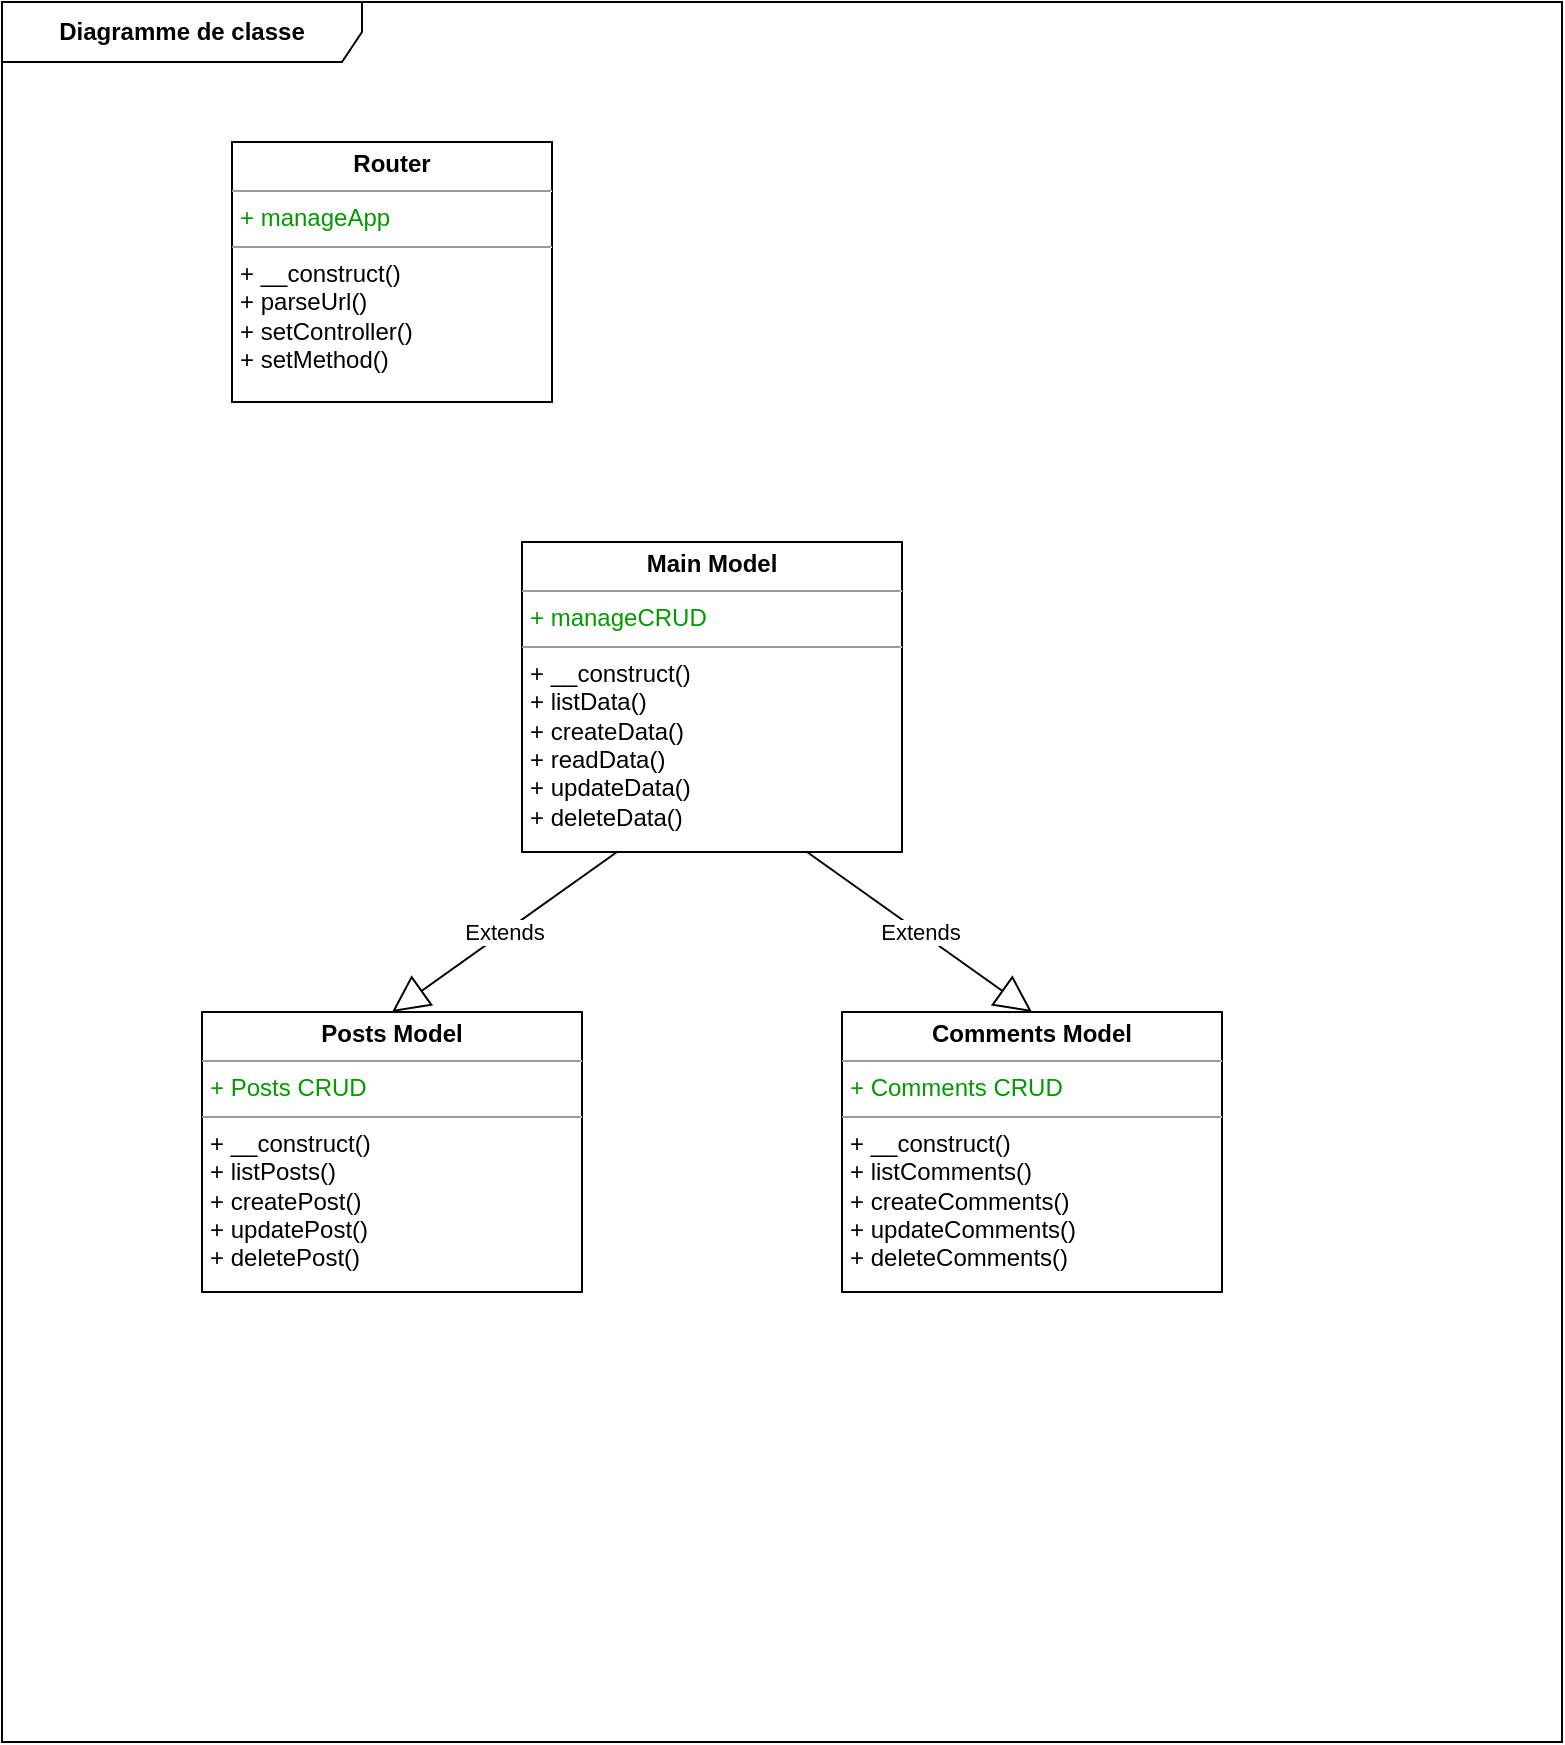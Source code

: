 <mxfile version="12.2.6" type="device" pages="1"><diagram id="9ELFi3UMj3ESAsOPAKhH" name="Page-1"><mxGraphModel dx="1622" dy="832" grid="1" gridSize="10" guides="1" tooltips="1" connect="1" arrows="1" fold="1" page="1" pageScale="1" pageWidth="1169" pageHeight="827" math="0" shadow="0"><root><mxCell id="0"/><mxCell id="1" parent="0"/><mxCell id="PXg32lniTtxshBdHqMcC-1" value="&lt;b&gt;Diagramme de classe&lt;/b&gt;" style="shape=umlFrame;whiteSpace=wrap;html=1;width=180;height=30;fillColor=#FFFFFF;swimlaneFillColor=#ffffff;" vertex="1" parent="1"><mxGeometry x="60" y="50" width="780" height="870" as="geometry"/></mxCell><mxCell id="PXg32lniTtxshBdHqMcC-2" value="&lt;p style=&quot;margin: 0px ; margin-top: 4px ; text-align: center&quot;&gt;&lt;b&gt;Router&lt;/b&gt;&lt;/p&gt;&lt;hr size=&quot;1&quot;&gt;&lt;p style=&quot;margin: 0px ; margin-left: 4px&quot;&gt;&lt;font color=&quot;#009900&quot;&gt;+ manageApp&lt;br&gt;&lt;/font&gt;&lt;/p&gt;&lt;hr size=&quot;1&quot;&gt;&lt;p style=&quot;margin: 0px ; margin-left: 4px&quot;&gt;+ __construct()&lt;/p&gt;&lt;p style=&quot;margin: 0px ; margin-left: 4px&quot;&gt;+ parseUrl()&lt;/p&gt;&lt;p style=&quot;margin: 0px ; margin-left: 4px&quot;&gt;+ setController()&lt;/p&gt;&lt;p style=&quot;margin: 0px ; margin-left: 4px&quot;&gt;+ setMethod()&lt;/p&gt;&amp;nbsp;" style="verticalAlign=top;align=left;overflow=fill;fontSize=12;fontFamily=Helvetica;html=1;strokeColor=#000000;fillColor=#FFFFFF;gradientColor=none;gradientDirection=north;" vertex="1" parent="1"><mxGeometry x="175" y="120" width="160" height="130" as="geometry"/></mxCell><mxCell id="PXg32lniTtxshBdHqMcC-3" value="&lt;p style=&quot;margin: 0px ; margin-top: 4px ; text-align: center&quot;&gt;&lt;b&gt;Main Model&lt;/b&gt;&lt;/p&gt;&lt;hr size=&quot;1&quot;&gt;&lt;p style=&quot;margin: 0px ; margin-left: 4px&quot;&gt;&lt;font color=&quot;#009900&quot;&gt;+ manageCRUD&lt;br&gt;&lt;/font&gt;&lt;/p&gt;&lt;hr size=&quot;1&quot;&gt;&lt;p style=&quot;margin: 0px ; margin-left: 4px&quot;&gt;&lt;span&gt;+ __construct()&lt;/span&gt;&lt;br&gt;&lt;/p&gt;&lt;p style=&quot;margin: 0px ; margin-left: 4px&quot;&gt;+ listData()&lt;/p&gt;&lt;p style=&quot;margin: 0px ; margin-left: 4px&quot;&gt;+&amp;nbsp;createData()&lt;/p&gt;&lt;p style=&quot;margin: 0px ; margin-left: 4px&quot;&gt;+&amp;nbsp;readData()&lt;/p&gt;&lt;p style=&quot;margin: 0px ; margin-left: 4px&quot;&gt;+&amp;nbsp;updateData()&lt;/p&gt;&lt;p style=&quot;margin: 0px ; margin-left: 4px&quot;&gt;+&amp;nbsp;deleteData()&lt;/p&gt;&lt;p style=&quot;margin: 0px ; margin-left: 4px&quot;&gt;&lt;font color=&quot;#007FFF&quot;&gt;&lt;/font&gt;&lt;br&gt;&lt;/p&gt;&amp;nbsp;" style="verticalAlign=top;align=left;overflow=fill;fontSize=12;fontFamily=Helvetica;html=1;strokeColor=#000000;fillColor=#FFFFFF;" vertex="1" parent="1"><mxGeometry x="320" y="320" width="190" height="155" as="geometry"/></mxCell><mxCell id="PXg32lniTtxshBdHqMcC-34" value="Extends" style="endArrow=block;endSize=16;endFill=0;html=1;exitX=0.25;exitY=1;exitDx=0;exitDy=0;entryX=0.5;entryY=0;entryDx=0;entryDy=0;" edge="1" parent="1" source="PXg32lniTtxshBdHqMcC-3" target="PXg32lniTtxshBdHqMcC-35"><mxGeometry width="160" relative="1" as="geometry"><mxPoint x="268" y="460" as="sourcePoint"/><mxPoint x="428" y="460" as="targetPoint"/></mxGeometry></mxCell><mxCell id="PXg32lniTtxshBdHqMcC-35" value="&lt;p style=&quot;margin: 0px ; margin-top: 4px ; text-align: center&quot;&gt;&lt;b&gt;Posts Model&lt;/b&gt;&lt;/p&gt;&lt;hr size=&quot;1&quot;&gt;&lt;p style=&quot;margin: 0px ; margin-left: 4px&quot;&gt;&lt;font color=&quot;#009900&quot;&gt;+ Posts CRUD&lt;br&gt;&lt;/font&gt;&lt;/p&gt;&lt;hr size=&quot;1&quot;&gt;&lt;p style=&quot;margin: 0px ; margin-left: 4px&quot;&gt;&lt;span&gt;+ __construct()&lt;/span&gt;&lt;br&gt;&lt;/p&gt;&lt;p style=&quot;margin: 0px ; margin-left: 4px&quot;&gt;+ listPosts()&lt;/p&gt;&lt;p style=&quot;margin: 0px ; margin-left: 4px&quot;&gt;+&amp;nbsp;createPost()&lt;/p&gt;&lt;p style=&quot;margin: 0px ; margin-left: 4px&quot;&gt;+&amp;nbsp;updatePost()&lt;/p&gt;&lt;p style=&quot;margin: 0px ; margin-left: 4px&quot;&gt;+&amp;nbsp;deletePost()&lt;/p&gt;&lt;p style=&quot;margin: 0px ; margin-left: 4px&quot;&gt;&lt;font color=&quot;#007FFF&quot;&gt;&lt;/font&gt;&lt;br&gt;&lt;/p&gt;&amp;nbsp;" style="verticalAlign=top;align=left;overflow=fill;fontSize=12;fontFamily=Helvetica;html=1;strokeColor=#000000;fillColor=#FFFFFF;" vertex="1" parent="1"><mxGeometry x="160" y="555" width="190" height="140" as="geometry"/></mxCell><mxCell id="PXg32lniTtxshBdHqMcC-36" value="&lt;p style=&quot;margin: 0px ; margin-top: 4px ; text-align: center&quot;&gt;&lt;b&gt;Comments Model&lt;/b&gt;&lt;/p&gt;&lt;hr size=&quot;1&quot;&gt;&lt;p style=&quot;margin: 0px ; margin-left: 4px&quot;&gt;&lt;font color=&quot;#009900&quot;&gt;+ Comments CRUD&lt;br&gt;&lt;/font&gt;&lt;/p&gt;&lt;hr size=&quot;1&quot;&gt;&lt;p style=&quot;margin: 0px ; margin-left: 4px&quot;&gt;&lt;span&gt;+ __construct()&lt;/span&gt;&lt;br&gt;&lt;/p&gt;&lt;p style=&quot;margin: 0px ; margin-left: 4px&quot;&gt;+ listComments()&lt;/p&gt;&lt;p style=&quot;margin: 0px ; margin-left: 4px&quot;&gt;+&amp;nbsp;createComments()&lt;/p&gt;&lt;p style=&quot;margin: 0px ; margin-left: 4px&quot;&gt;+&amp;nbsp;updateComments()&lt;/p&gt;&lt;p style=&quot;margin: 0px ; margin-left: 4px&quot;&gt;+&amp;nbsp;deleteComments()&lt;/p&gt;&lt;p style=&quot;margin: 0px ; margin-left: 4px&quot;&gt;&lt;font color=&quot;#007FFF&quot;&gt;&lt;/font&gt;&lt;br&gt;&lt;/p&gt;&amp;nbsp;" style="verticalAlign=top;align=left;overflow=fill;fontSize=12;fontFamily=Helvetica;html=1;strokeColor=#000000;fillColor=#FFFFFF;" vertex="1" parent="1"><mxGeometry x="480" y="555" width="190" height="140" as="geometry"/></mxCell><mxCell id="PXg32lniTtxshBdHqMcC-37" value="Extends" style="endArrow=block;endSize=16;endFill=0;html=1;exitX=0.75;exitY=1;exitDx=0;exitDy=0;entryX=0.5;entryY=0;entryDx=0;entryDy=0;" edge="1" parent="1" source="PXg32lniTtxshBdHqMcC-3" target="PXg32lniTtxshBdHqMcC-36"><mxGeometry width="160" relative="1" as="geometry"><mxPoint x="495.5" y="287.5" as="sourcePoint"/><mxPoint x="585" y="360" as="targetPoint"/></mxGeometry></mxCell></root></mxGraphModel></diagram></mxfile>